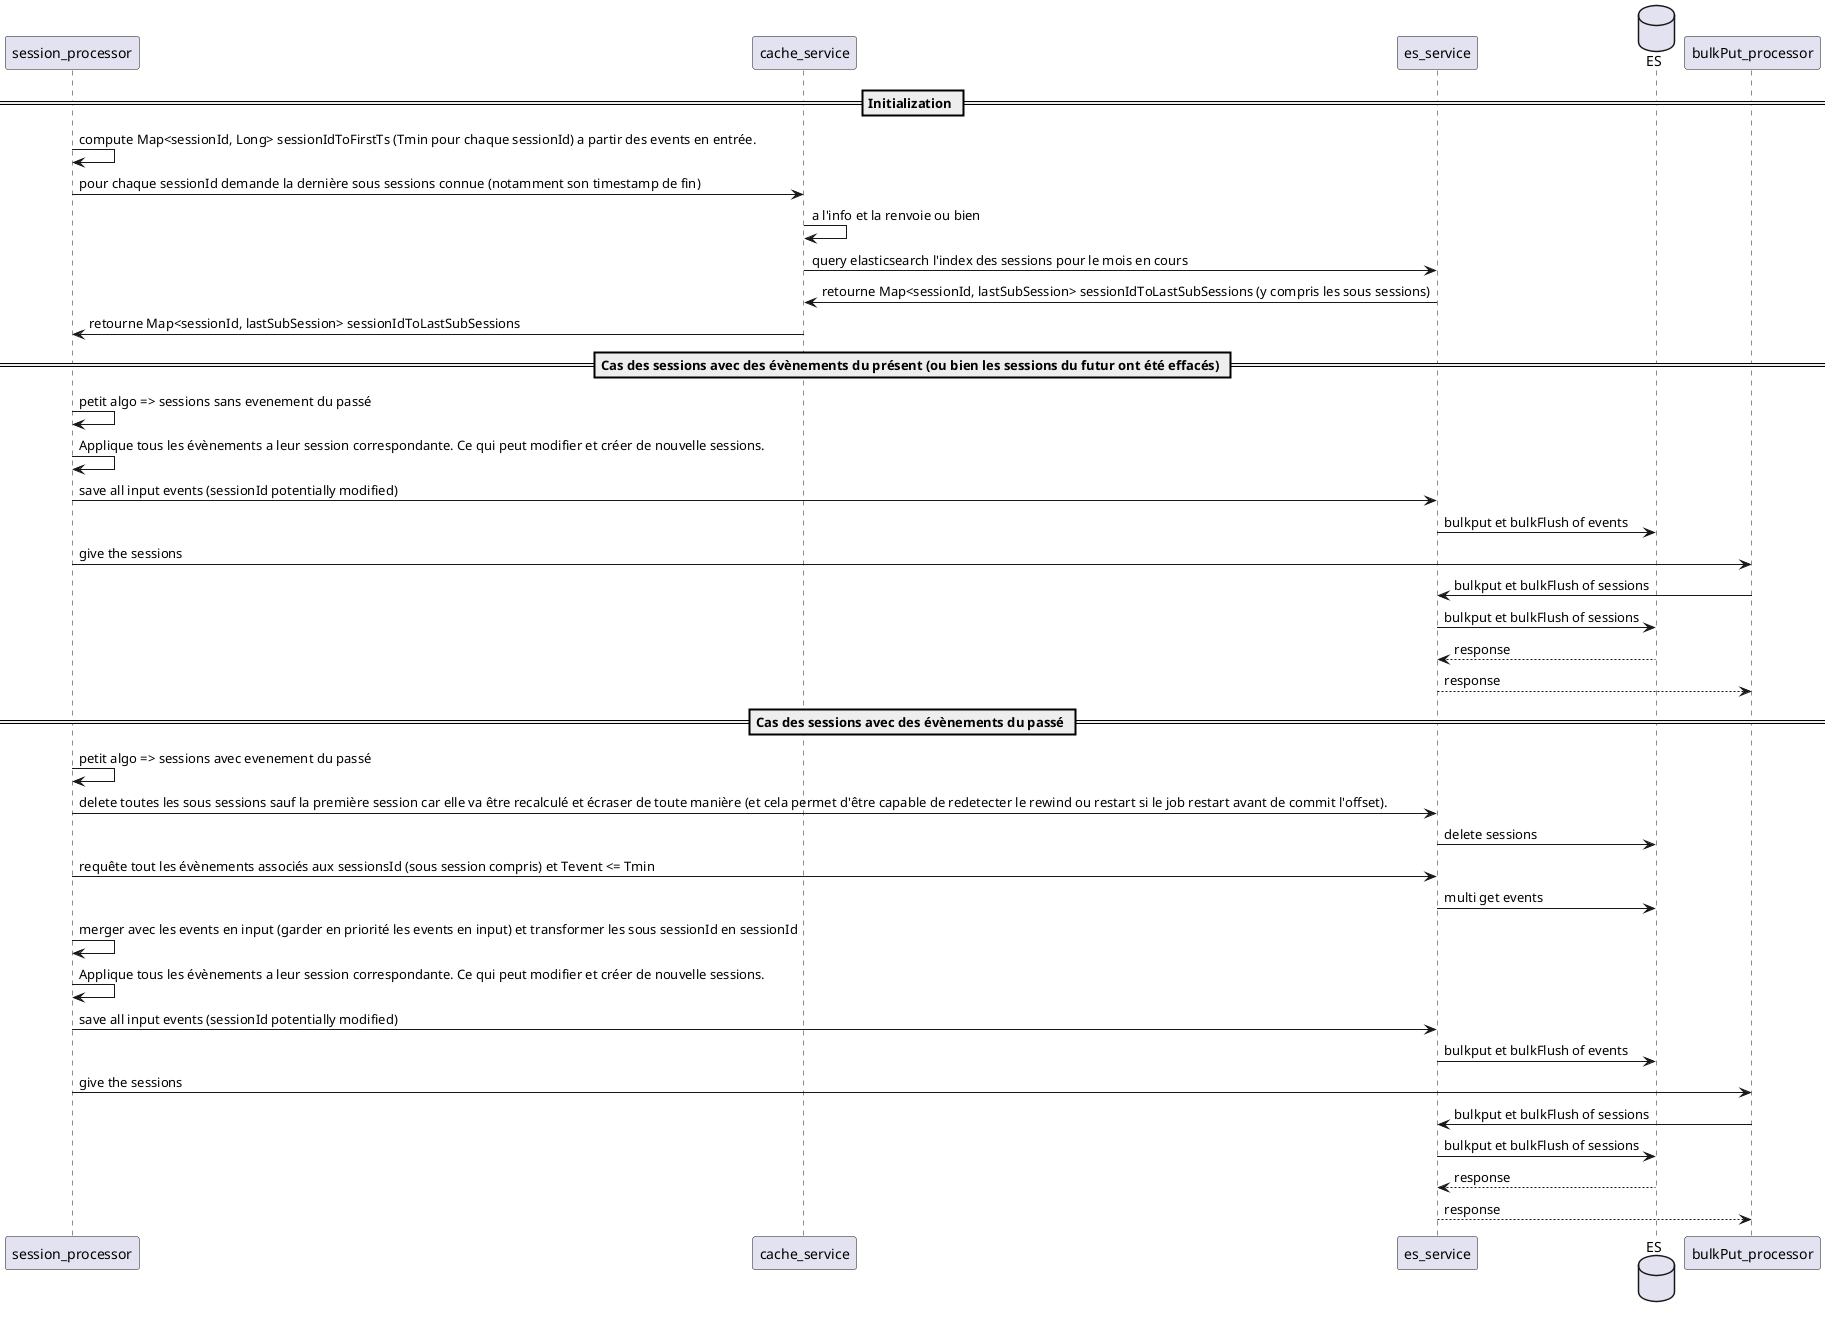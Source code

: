
@startuml
participant session_processor as P1
participant cache_service as CACHE
participant es_service as ES_S
database ES as ES_D

== Initialization ==

P1 -> P1: compute Map<sessionId, Long> sessionIdToFirstTs (Tmin pour chaque sessionId) a partir des events en entrée.
P1 -> CACHE: pour chaque sessionId demande la dernière sous sessions connue (notamment son timestamp de fin)
CACHE -> CACHE: a l'info et la renvoie ou bien
CACHE -> ES_S: query elasticsearch l'index des sessions pour le mois en cours
ES_S -> CACHE: retourne Map<sessionId, lastSubSession> sessionIdToLastSubSessions (y compris les sous sessions)
CACHE -> P1: retourne Map<sessionId, lastSubSession> sessionIdToLastSubSessions

== Cas des sessions avec des évènements du présent (ou bien les sessions du futur ont été effacés) ==

P1 -> P1: petit algo => sessions sans evenement du passé

P1 -> P1: Applique tous les évènements a leur session correspondante. Ce qui peut modifier et créer de nouvelle sessions.

P1 -> ES_S: save all input events (sessionId potentially modified)
ES_S -> ES_D: bulkput et bulkFlush of events

P1 -> bulkPut_processor: give the sessions
bulkPut_processor -> ES_S: bulkput et bulkFlush of sessions
ES_S -> ES_D: bulkput et bulkFlush of sessions
ES_D --> ES_S: response
ES_S --> bulkPut_processor: response

== Cas des sessions avec des évènements du passé ==

P1 -> P1: petit algo => sessions avec evenement du passé

P1 -> ES_S: delete toutes les sous sessions sauf la première session car elle va être recalculé et écraser de toute manière (et cela permet d'être capable de redetecter le rewind ou restart si le job restart avant de commit l'offset).
ES_S -> ES_D: delete sessions
P1 -> ES_S: requête tout les évènements associés aux sessionsId (sous session compris) et Tevent <= Tmin
ES_S -> ES_D: multi get events
P1 -> P1: merger avec les events en input (garder en priorité les events en input) et transformer les sous sessionId en sessionId
P1 -> P1: Applique tous les évènements a leur session correspondante. Ce qui peut modifier et créer de nouvelle sessions.

P1 -> ES_S: save all input events (sessionId potentially modified)
ES_S -> ES_D: bulkput et bulkFlush of events

P1 -> bulkPut_processor: give the sessions
bulkPut_processor -> ES_S: bulkput et bulkFlush of sessions
ES_S -> ES_D: bulkput et bulkFlush of sessions
ES_D --> ES_S: response
ES_S --> bulkPut_processor: response

@enduml